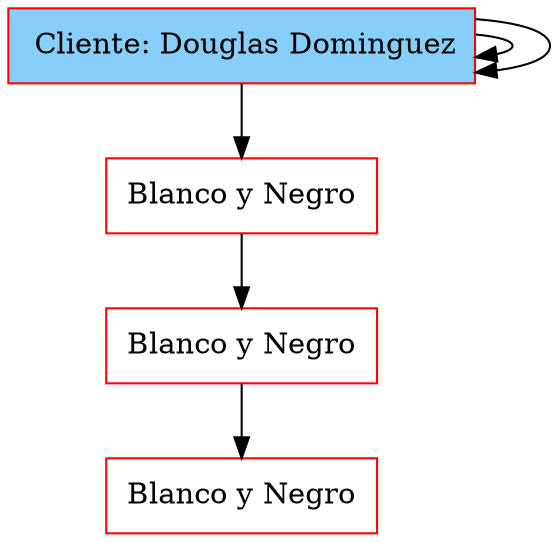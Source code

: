 digraph G { 
node[shape=box, color=red];
nodo2133927002[label=" Cliente: Douglas Dominguez" , style = filled, fillcolor = lightskyblue, group = 1]
nodo312714112[label="Blanco y Negro" ,width = 1.8, group = 1]
nodo2125039532[label="Blanco y Negro" ,width = 1.8, group = 1]
nodo621009875[label="Blanco y Negro" ,width = 1.8, group = 1]
nodo2133927002 -> nodo2133927002;
nodo2133927002 -> nodo2133927002;
nodo2133927002 -> nodo312714112;
nodo312714112 -> nodo2125039532;
nodo2125039532 -> nodo621009875;
{ rank = same; nodo2133927002;  }
} 
